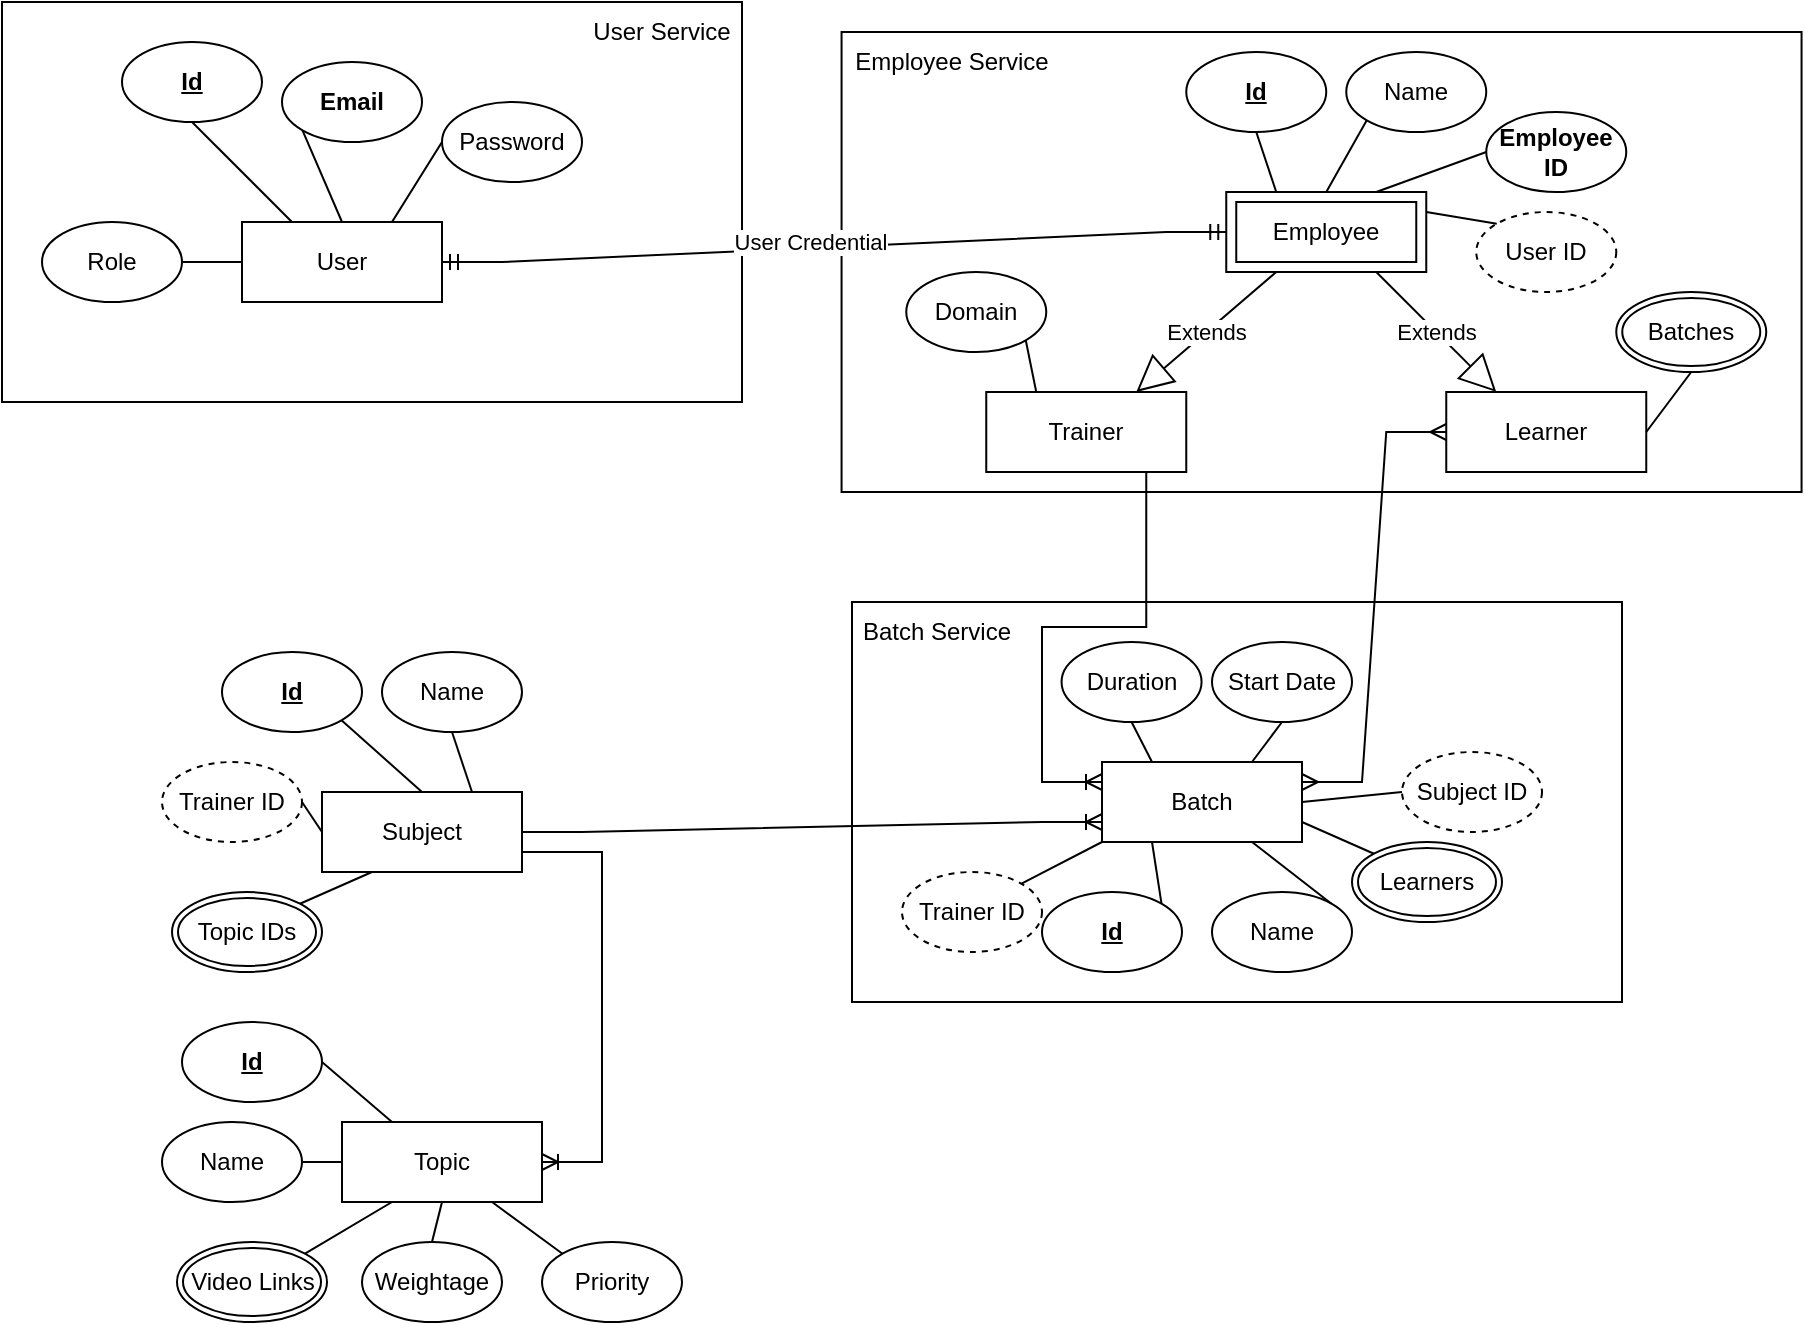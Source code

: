 <mxfile version="22.1.0" type="device">
  <diagram name="E-Learning" id="OIANr_8b8tr41d54KV40">
    <mxGraphModel dx="786" dy="459" grid="1" gridSize="10" guides="1" tooltips="1" connect="1" arrows="1" fold="1" page="1" pageScale="1" pageWidth="1100" pageHeight="850" math="0" shadow="0">
      <root>
        <mxCell id="0" />
        <mxCell id="1" parent="0" />
        <mxCell id="zx_b4zI5u3n16hg_3vCS-1" value="" style="rounded=0;whiteSpace=wrap;html=1;" vertex="1" parent="1">
          <mxGeometry x="465" y="340" width="385" height="200" as="geometry" />
        </mxCell>
        <mxCell id="I34lqknRAjShdTsjLINw-1" value="" style="rounded=0;whiteSpace=wrap;html=1;" parent="1" vertex="1">
          <mxGeometry x="459.78" y="55" width="480" height="230" as="geometry" />
        </mxCell>
        <mxCell id="QHEEn6cuKo9EkzluKdim-1" value="" style="rounded=0;whiteSpace=wrap;html=1;" parent="1" vertex="1">
          <mxGeometry x="40" y="40" width="370" height="200" as="geometry" />
        </mxCell>
        <mxCell id="Su-YMEVekgUXVJTX0emV-1" value="Employee" style="shape=ext;margin=3;double=1;whiteSpace=wrap;html=1;align=center;" parent="1" vertex="1">
          <mxGeometry x="652.13" y="135" width="100" height="40" as="geometry" />
        </mxCell>
        <mxCell id="Su-YMEVekgUXVJTX0emV-2" value="Trainer" style="whiteSpace=wrap;html=1;align=center;" parent="1" vertex="1">
          <mxGeometry x="532.13" y="235" width="100" height="40" as="geometry" />
        </mxCell>
        <mxCell id="Su-YMEVekgUXVJTX0emV-3" value="Learner" style="whiteSpace=wrap;html=1;align=center;" parent="1" vertex="1">
          <mxGeometry x="762.13" y="235" width="100" height="40" as="geometry" />
        </mxCell>
        <mxCell id="Su-YMEVekgUXVJTX0emV-4" value="&lt;b&gt;&lt;u&gt;Id&lt;/u&gt;&lt;/b&gt;" style="ellipse;whiteSpace=wrap;html=1;align=center;" parent="1" vertex="1">
          <mxGeometry x="632.13" y="65" width="70" height="40" as="geometry" />
        </mxCell>
        <mxCell id="Su-YMEVekgUXVJTX0emV-5" value="Name" style="ellipse;whiteSpace=wrap;html=1;align=center;" parent="1" vertex="1">
          <mxGeometry x="712.13" y="65" width="70" height="40" as="geometry" />
        </mxCell>
        <mxCell id="Su-YMEVekgUXVJTX0emV-6" value="&lt;b&gt;Employee ID&lt;/b&gt;" style="ellipse;whiteSpace=wrap;html=1;align=center;" parent="1" vertex="1">
          <mxGeometry x="782.13" y="95" width="70" height="40" as="geometry" />
        </mxCell>
        <mxCell id="Su-YMEVekgUXVJTX0emV-12" value="" style="endArrow=none;html=1;rounded=0;exitX=0.5;exitY=1;exitDx=0;exitDy=0;entryX=0.25;entryY=0;entryDx=0;entryDy=0;" parent="1" source="Su-YMEVekgUXVJTX0emV-4" target="Su-YMEVekgUXVJTX0emV-1" edge="1">
          <mxGeometry relative="1" as="geometry">
            <mxPoint x="617.13" y="119" as="sourcePoint" />
            <mxPoint x="662.13" y="145" as="targetPoint" />
          </mxGeometry>
        </mxCell>
        <mxCell id="Su-YMEVekgUXVJTX0emV-13" value="" style="endArrow=none;html=1;rounded=0;exitX=0;exitY=1;exitDx=0;exitDy=0;entryX=0.5;entryY=0;entryDx=0;entryDy=0;" parent="1" source="Su-YMEVekgUXVJTX0emV-5" target="Su-YMEVekgUXVJTX0emV-1" edge="1">
          <mxGeometry relative="1" as="geometry">
            <mxPoint x="677.13" y="115" as="sourcePoint" />
            <mxPoint x="687.13" y="145" as="targetPoint" />
          </mxGeometry>
        </mxCell>
        <mxCell id="Su-YMEVekgUXVJTX0emV-14" value="" style="endArrow=none;html=1;rounded=0;exitX=0;exitY=0.5;exitDx=0;exitDy=0;entryX=0.75;entryY=0;entryDx=0;entryDy=0;" parent="1" source="Su-YMEVekgUXVJTX0emV-6" target="Su-YMEVekgUXVJTX0emV-1" edge="1">
          <mxGeometry relative="1" as="geometry">
            <mxPoint x="732.13" y="109" as="sourcePoint" />
            <mxPoint x="712.13" y="145" as="targetPoint" />
          </mxGeometry>
        </mxCell>
        <mxCell id="Su-YMEVekgUXVJTX0emV-15" value="Extends" style="endArrow=block;endSize=16;endFill=0;html=1;rounded=0;exitX=0.25;exitY=1;exitDx=0;exitDy=0;entryX=0.75;entryY=0;entryDx=0;entryDy=0;" parent="1" source="Su-YMEVekgUXVJTX0emV-1" target="Su-YMEVekgUXVJTX0emV-2" edge="1">
          <mxGeometry width="160" relative="1" as="geometry">
            <mxPoint x="677.13" y="205" as="sourcePoint" />
            <mxPoint x="782.13" y="235" as="targetPoint" />
          </mxGeometry>
        </mxCell>
        <mxCell id="Su-YMEVekgUXVJTX0emV-16" value="Extends" style="endArrow=block;endSize=16;endFill=0;html=1;rounded=0;exitX=0.75;exitY=1;exitDx=0;exitDy=0;entryX=0.25;entryY=0;entryDx=0;entryDy=0;" parent="1" source="Su-YMEVekgUXVJTX0emV-1" target="Su-YMEVekgUXVJTX0emV-3" edge="1">
          <mxGeometry width="160" relative="1" as="geometry">
            <mxPoint x="687.13" y="185" as="sourcePoint" />
            <mxPoint x="617.13" y="245" as="targetPoint" />
          </mxGeometry>
        </mxCell>
        <mxCell id="Su-YMEVekgUXVJTX0emV-18" value="Domain" style="ellipse;whiteSpace=wrap;html=1;align=center;" parent="1" vertex="1">
          <mxGeometry x="492.13" y="175" width="70" height="40" as="geometry" />
        </mxCell>
        <mxCell id="Su-YMEVekgUXVJTX0emV-20" value="" style="endArrow=none;html=1;rounded=0;exitX=1;exitY=1;exitDx=0;exitDy=0;entryX=0.25;entryY=0;entryDx=0;entryDy=0;" parent="1" source="Su-YMEVekgUXVJTX0emV-18" target="Su-YMEVekgUXVJTX0emV-2" edge="1">
          <mxGeometry relative="1" as="geometry">
            <mxPoint x="522.13" y="225" as="sourcePoint" />
            <mxPoint x="542.13" y="245" as="targetPoint" />
          </mxGeometry>
        </mxCell>
        <mxCell id="Su-YMEVekgUXVJTX0emV-22" value="User ID" style="ellipse;whiteSpace=wrap;html=1;align=center;dashed=1;" parent="1" vertex="1">
          <mxGeometry x="777.13" y="145" width="70" height="40" as="geometry" />
        </mxCell>
        <mxCell id="Su-YMEVekgUXVJTX0emV-23" value="" style="endArrow=none;html=1;rounded=0;exitX=0;exitY=0;exitDx=0;exitDy=0;entryX=1;entryY=0.25;entryDx=0;entryDy=0;" parent="1" source="Su-YMEVekgUXVJTX0emV-22" target="Su-YMEVekgUXVJTX0emV-1" edge="1">
          <mxGeometry relative="1" as="geometry">
            <mxPoint x="792.13" y="125" as="sourcePoint" />
            <mxPoint x="737.13" y="145" as="targetPoint" />
          </mxGeometry>
        </mxCell>
        <mxCell id="Su-YMEVekgUXVJTX0emV-24" value="User" style="whiteSpace=wrap;html=1;align=center;" parent="1" vertex="1">
          <mxGeometry x="160" y="150" width="100" height="40" as="geometry" />
        </mxCell>
        <mxCell id="Su-YMEVekgUXVJTX0emV-25" value="&lt;b&gt;&lt;u&gt;Id&lt;/u&gt;&lt;/b&gt;" style="ellipse;whiteSpace=wrap;html=1;align=center;" parent="1" vertex="1">
          <mxGeometry x="100" y="60" width="70" height="40" as="geometry" />
        </mxCell>
        <mxCell id="Su-YMEVekgUXVJTX0emV-26" value="&lt;b&gt;Email&lt;/b&gt;" style="ellipse;whiteSpace=wrap;html=1;align=center;" parent="1" vertex="1">
          <mxGeometry x="180" y="70" width="70" height="40" as="geometry" />
        </mxCell>
        <mxCell id="Su-YMEVekgUXVJTX0emV-27" value="Password" style="ellipse;whiteSpace=wrap;html=1;align=center;" parent="1" vertex="1">
          <mxGeometry x="260" y="90" width="70" height="40" as="geometry" />
        </mxCell>
        <mxCell id="Su-YMEVekgUXVJTX0emV-29" value="Role" style="ellipse;whiteSpace=wrap;html=1;align=center;" parent="1" vertex="1">
          <mxGeometry x="60" y="150" width="70" height="40" as="geometry" />
        </mxCell>
        <mxCell id="Su-YMEVekgUXVJTX0emV-30" value="" style="endArrow=none;html=1;rounded=0;exitX=1;exitY=0.5;exitDx=0;exitDy=0;entryX=0;entryY=0.5;entryDx=0;entryDy=0;" parent="1" source="Su-YMEVekgUXVJTX0emV-29" target="Su-YMEVekgUXVJTX0emV-24" edge="1">
          <mxGeometry relative="1" as="geometry">
            <mxPoint x="405" y="220" as="sourcePoint" />
            <mxPoint x="415" y="250" as="targetPoint" />
          </mxGeometry>
        </mxCell>
        <mxCell id="Su-YMEVekgUXVJTX0emV-32" value="" style="endArrow=none;html=1;rounded=0;exitX=0.5;exitY=1;exitDx=0;exitDy=0;entryX=0.25;entryY=0;entryDx=0;entryDy=0;" parent="1" source="Su-YMEVekgUXVJTX0emV-25" target="Su-YMEVekgUXVJTX0emV-24" edge="1">
          <mxGeometry relative="1" as="geometry">
            <mxPoint x="120" y="130" as="sourcePoint" />
            <mxPoint x="170" y="170" as="targetPoint" />
          </mxGeometry>
        </mxCell>
        <mxCell id="Su-YMEVekgUXVJTX0emV-33" value="" style="endArrow=none;html=1;rounded=0;exitX=0;exitY=1;exitDx=0;exitDy=0;entryX=0.5;entryY=0;entryDx=0;entryDy=0;" parent="1" source="Su-YMEVekgUXVJTX0emV-26" target="Su-YMEVekgUXVJTX0emV-24" edge="1">
          <mxGeometry relative="1" as="geometry">
            <mxPoint x="145" y="110" as="sourcePoint" />
            <mxPoint x="195" y="160" as="targetPoint" />
          </mxGeometry>
        </mxCell>
        <mxCell id="Su-YMEVekgUXVJTX0emV-34" value="" style="endArrow=none;html=1;rounded=0;exitX=0;exitY=0.5;exitDx=0;exitDy=0;entryX=0.75;entryY=0;entryDx=0;entryDy=0;" parent="1" source="Su-YMEVekgUXVJTX0emV-27" target="Su-YMEVekgUXVJTX0emV-24" edge="1">
          <mxGeometry relative="1" as="geometry">
            <mxPoint x="200" y="114" as="sourcePoint" />
            <mxPoint x="220" y="160" as="targetPoint" />
          </mxGeometry>
        </mxCell>
        <mxCell id="Su-YMEVekgUXVJTX0emV-35" value="" style="edgeStyle=entityRelationEdgeStyle;fontSize=12;html=1;endArrow=ERmandOne;startArrow=ERmandOne;rounded=0;entryX=0;entryY=0.5;entryDx=0;entryDy=0;exitX=1;exitY=0.5;exitDx=0;exitDy=0;" parent="1" source="Su-YMEVekgUXVJTX0emV-24" target="Su-YMEVekgUXVJTX0emV-1" edge="1">
          <mxGeometry width="100" height="100" relative="1" as="geometry">
            <mxPoint x="350" y="220" as="sourcePoint" />
            <mxPoint x="450" y="120" as="targetPoint" />
          </mxGeometry>
        </mxCell>
        <mxCell id="Su-YMEVekgUXVJTX0emV-39" value="User Credential" style="edgeLabel;html=1;align=center;verticalAlign=middle;resizable=0;points=[];" parent="Su-YMEVekgUXVJTX0emV-35" vertex="1" connectable="0">
          <mxGeometry x="-0.061" y="3" relative="1" as="geometry">
            <mxPoint as="offset" />
          </mxGeometry>
        </mxCell>
        <mxCell id="Su-YMEVekgUXVJTX0emV-37" value="Batches" style="ellipse;shape=doubleEllipse;margin=3;whiteSpace=wrap;html=1;align=center;" parent="1" vertex="1">
          <mxGeometry x="847.13" y="185" width="75" height="40" as="geometry" />
        </mxCell>
        <mxCell id="Su-YMEVekgUXVJTX0emV-38" value="" style="endArrow=none;html=1;rounded=0;exitX=0.5;exitY=1;exitDx=0;exitDy=0;entryX=1;entryY=0.5;entryDx=0;entryDy=0;" parent="1" source="Su-YMEVekgUXVJTX0emV-37" target="Su-YMEVekgUXVJTX0emV-3" edge="1">
          <mxGeometry relative="1" as="geometry">
            <mxPoint x="798.13" y="161" as="sourcePoint" />
            <mxPoint x="762.13" y="155" as="targetPoint" />
          </mxGeometry>
        </mxCell>
        <mxCell id="Su-YMEVekgUXVJTX0emV-40" value="Batch" style="whiteSpace=wrap;html=1;align=center;" parent="1" vertex="1">
          <mxGeometry x="590" y="420" width="100" height="40" as="geometry" />
        </mxCell>
        <mxCell id="Su-YMEVekgUXVJTX0emV-41" value="&lt;b&gt;&lt;u&gt;Id&lt;/u&gt;&lt;/b&gt;" style="ellipse;whiteSpace=wrap;html=1;align=center;" parent="1" vertex="1">
          <mxGeometry x="560" y="485" width="70" height="40" as="geometry" />
        </mxCell>
        <mxCell id="Su-YMEVekgUXVJTX0emV-42" value="Name" style="ellipse;whiteSpace=wrap;html=1;align=center;" parent="1" vertex="1">
          <mxGeometry x="645" y="485" width="70" height="40" as="geometry" />
        </mxCell>
        <mxCell id="Su-YMEVekgUXVJTX0emV-43" value="Learners" style="ellipse;shape=doubleEllipse;margin=3;whiteSpace=wrap;html=1;align=center;" parent="1" vertex="1">
          <mxGeometry x="715" y="460" width="75" height="40" as="geometry" />
        </mxCell>
        <mxCell id="Su-YMEVekgUXVJTX0emV-44" value="" style="edgeStyle=entityRelationEdgeStyle;fontSize=12;html=1;endArrow=ERmany;startArrow=ERmany;rounded=0;entryX=0;entryY=0.5;entryDx=0;entryDy=0;exitX=1;exitY=0.25;exitDx=0;exitDy=0;" parent="1" source="Su-YMEVekgUXVJTX0emV-40" target="Su-YMEVekgUXVJTX0emV-3" edge="1">
          <mxGeometry width="100" height="100" relative="1" as="geometry">
            <mxPoint x="440" y="400" as="sourcePoint" />
            <mxPoint x="540" y="300" as="targetPoint" />
          </mxGeometry>
        </mxCell>
        <mxCell id="Su-YMEVekgUXVJTX0emV-45" value="" style="endArrow=none;html=1;rounded=0;exitX=0;exitY=0;exitDx=0;exitDy=0;entryX=1;entryY=0.75;entryDx=0;entryDy=0;" parent="1" source="Su-YMEVekgUXVJTX0emV-43" target="Su-YMEVekgUXVJTX0emV-40" edge="1">
          <mxGeometry relative="1" as="geometry">
            <mxPoint x="833" y="315" as="sourcePoint" />
            <mxPoint x="810" y="345" as="targetPoint" />
          </mxGeometry>
        </mxCell>
        <mxCell id="Su-YMEVekgUXVJTX0emV-46" value="" style="endArrow=none;html=1;rounded=0;exitX=1;exitY=0;exitDx=0;exitDy=0;entryX=0.75;entryY=1;entryDx=0;entryDy=0;" parent="1" source="Su-YMEVekgUXVJTX0emV-42" target="Su-YMEVekgUXVJTX0emV-40" edge="1">
          <mxGeometry relative="1" as="geometry">
            <mxPoint x="739" y="471" as="sourcePoint" />
            <mxPoint x="700" y="460" as="targetPoint" />
          </mxGeometry>
        </mxCell>
        <mxCell id="Su-YMEVekgUXVJTX0emV-47" value="" style="endArrow=none;html=1;rounded=0;exitX=1;exitY=0;exitDx=0;exitDy=0;entryX=0.25;entryY=1;entryDx=0;entryDy=0;" parent="1" source="Su-YMEVekgUXVJTX0emV-41" target="Su-YMEVekgUXVJTX0emV-40" edge="1">
          <mxGeometry relative="1" as="geometry">
            <mxPoint x="714" y="501" as="sourcePoint" />
            <mxPoint x="675" y="470" as="targetPoint" />
          </mxGeometry>
        </mxCell>
        <mxCell id="Su-YMEVekgUXVJTX0emV-48" value="Trainer ID" style="ellipse;whiteSpace=wrap;html=1;align=center;dashed=1;" parent="1" vertex="1">
          <mxGeometry x="490" y="475" width="70" height="40" as="geometry" />
        </mxCell>
        <mxCell id="Su-YMEVekgUXVJTX0emV-49" value="" style="endArrow=none;html=1;rounded=0;exitX=1;exitY=0;exitDx=0;exitDy=0;entryX=0;entryY=1;entryDx=0;entryDy=0;" parent="1" source="Su-YMEVekgUXVJTX0emV-48" target="Su-YMEVekgUXVJTX0emV-40" edge="1">
          <mxGeometry relative="1" as="geometry">
            <mxPoint x="629" y="501" as="sourcePoint" />
            <mxPoint x="625" y="470" as="targetPoint" />
          </mxGeometry>
        </mxCell>
        <mxCell id="Su-YMEVekgUXVJTX0emV-50" value="Subject" style="whiteSpace=wrap;html=1;align=center;" parent="1" vertex="1">
          <mxGeometry x="200" y="435" width="100" height="40" as="geometry" />
        </mxCell>
        <mxCell id="Su-YMEVekgUXVJTX0emV-52" value="&lt;b&gt;&lt;u&gt;Id&lt;/u&gt;&lt;/b&gt;" style="ellipse;whiteSpace=wrap;html=1;align=center;" parent="1" vertex="1">
          <mxGeometry x="150" y="365" width="70" height="40" as="geometry" />
        </mxCell>
        <mxCell id="Su-YMEVekgUXVJTX0emV-53" value="Name" style="ellipse;whiteSpace=wrap;html=1;align=center;" parent="1" vertex="1">
          <mxGeometry x="230" y="365" width="70" height="40" as="geometry" />
        </mxCell>
        <mxCell id="Su-YMEVekgUXVJTX0emV-54" value="Trainer ID" style="ellipse;whiteSpace=wrap;html=1;align=center;dashed=1;" parent="1" vertex="1">
          <mxGeometry x="120" y="420" width="70" height="40" as="geometry" />
        </mxCell>
        <mxCell id="Su-YMEVekgUXVJTX0emV-55" value="Topic IDs" style="ellipse;shape=doubleEllipse;margin=3;whiteSpace=wrap;html=1;align=center;" parent="1" vertex="1">
          <mxGeometry x="125" y="485" width="75" height="40" as="geometry" />
        </mxCell>
        <mxCell id="Su-YMEVekgUXVJTX0emV-56" value="Start Date" style="ellipse;whiteSpace=wrap;html=1;align=center;" parent="1" vertex="1">
          <mxGeometry x="645" y="360" width="70" height="40" as="geometry" />
        </mxCell>
        <mxCell id="Su-YMEVekgUXVJTX0emV-57" value="Duration" style="ellipse;whiteSpace=wrap;html=1;align=center;" parent="1" vertex="1">
          <mxGeometry x="569.78" y="360" width="70" height="40" as="geometry" />
        </mxCell>
        <mxCell id="Su-YMEVekgUXVJTX0emV-58" value="" style="endArrow=none;html=1;rounded=0;exitX=0.5;exitY=1;exitDx=0;exitDy=0;entryX=0.25;entryY=0;entryDx=0;entryDy=0;" parent="1" source="Su-YMEVekgUXVJTX0emV-57" target="Su-YMEVekgUXVJTX0emV-40" edge="1">
          <mxGeometry relative="1" as="geometry">
            <mxPoint x="559" y="491" as="sourcePoint" />
            <mxPoint x="600" y="470" as="targetPoint" />
          </mxGeometry>
        </mxCell>
        <mxCell id="Su-YMEVekgUXVJTX0emV-59" value="" style="endArrow=none;html=1;rounded=0;exitX=0.75;exitY=0;exitDx=0;exitDy=0;entryX=0.5;entryY=1;entryDx=0;entryDy=0;" parent="1" source="Su-YMEVekgUXVJTX0emV-40" target="Su-YMEVekgUXVJTX0emV-56" edge="1">
          <mxGeometry relative="1" as="geometry">
            <mxPoint x="569" y="501" as="sourcePoint" />
            <mxPoint x="610" y="480" as="targetPoint" />
          </mxGeometry>
        </mxCell>
        <mxCell id="Su-YMEVekgUXVJTX0emV-61" value="Subject ID" style="ellipse;whiteSpace=wrap;html=1;align=center;dashed=1;" parent="1" vertex="1">
          <mxGeometry x="740" y="415" width="70" height="40" as="geometry" />
        </mxCell>
        <mxCell id="Su-YMEVekgUXVJTX0emV-62" value="" style="endArrow=none;html=1;rounded=0;exitX=0;exitY=0.5;exitDx=0;exitDy=0;entryX=1;entryY=0.5;entryDx=0;entryDy=0;" parent="1" source="Su-YMEVekgUXVJTX0emV-61" target="Su-YMEVekgUXVJTX0emV-40" edge="1">
          <mxGeometry relative="1" as="geometry">
            <mxPoint x="560" y="415" as="sourcePoint" />
            <mxPoint x="600" y="430" as="targetPoint" />
          </mxGeometry>
        </mxCell>
        <mxCell id="Su-YMEVekgUXVJTX0emV-63" value="" style="endArrow=none;html=1;rounded=0;exitX=0.5;exitY=1;exitDx=0;exitDy=0;entryX=0.75;entryY=0;entryDx=0;entryDy=0;" parent="1" source="Su-YMEVekgUXVJTX0emV-53" target="Su-YMEVekgUXVJTX0emV-50" edge="1">
          <mxGeometry relative="1" as="geometry">
            <mxPoint x="500" y="425" as="sourcePoint" />
            <mxPoint x="540" y="440" as="targetPoint" />
          </mxGeometry>
        </mxCell>
        <mxCell id="Su-YMEVekgUXVJTX0emV-64" value="" style="endArrow=none;html=1;rounded=0;exitX=1;exitY=1;exitDx=0;exitDy=0;entryX=0.5;entryY=0;entryDx=0;entryDy=0;" parent="1" source="Su-YMEVekgUXVJTX0emV-52" target="Su-YMEVekgUXVJTX0emV-50" edge="1">
          <mxGeometry relative="1" as="geometry">
            <mxPoint x="275" y="415" as="sourcePoint" />
            <mxPoint x="285" y="445" as="targetPoint" />
          </mxGeometry>
        </mxCell>
        <mxCell id="Su-YMEVekgUXVJTX0emV-65" value="" style="endArrow=none;html=1;rounded=0;exitX=1;exitY=0.5;exitDx=0;exitDy=0;entryX=0;entryY=0.5;entryDx=0;entryDy=0;" parent="1" source="Su-YMEVekgUXVJTX0emV-54" target="Su-YMEVekgUXVJTX0emV-50" edge="1">
          <mxGeometry relative="1" as="geometry">
            <mxPoint x="219" y="409" as="sourcePoint" />
            <mxPoint x="260" y="445" as="targetPoint" />
          </mxGeometry>
        </mxCell>
        <mxCell id="Su-YMEVekgUXVJTX0emV-66" value="" style="endArrow=none;html=1;rounded=0;exitX=1;exitY=0;exitDx=0;exitDy=0;entryX=0.25;entryY=1;entryDx=0;entryDy=0;" parent="1" source="Su-YMEVekgUXVJTX0emV-55" target="Su-YMEVekgUXVJTX0emV-50" edge="1">
          <mxGeometry relative="1" as="geometry">
            <mxPoint x="200" y="450" as="sourcePoint" />
            <mxPoint x="210" y="465" as="targetPoint" />
          </mxGeometry>
        </mxCell>
        <mxCell id="Su-YMEVekgUXVJTX0emV-67" value="" style="edgeStyle=entityRelationEdgeStyle;fontSize=12;html=1;endArrow=ERoneToMany;rounded=0;exitX=1;exitY=0.5;exitDx=0;exitDy=0;entryX=0;entryY=0.75;entryDx=0;entryDy=0;" parent="1" source="Su-YMEVekgUXVJTX0emV-50" target="Su-YMEVekgUXVJTX0emV-40" edge="1">
          <mxGeometry width="100" height="100" relative="1" as="geometry">
            <mxPoint x="460" y="350" as="sourcePoint" />
            <mxPoint x="480" y="455" as="targetPoint" />
          </mxGeometry>
        </mxCell>
        <mxCell id="ZA2R68NSi6haRx9WB-m2-2" value="Topic" style="whiteSpace=wrap;html=1;align=center;" parent="1" vertex="1">
          <mxGeometry x="210" y="600" width="100" height="40" as="geometry" />
        </mxCell>
        <mxCell id="ZA2R68NSi6haRx9WB-m2-3" value="&lt;b&gt;&lt;u&gt;Id&lt;/u&gt;&lt;/b&gt;" style="ellipse;whiteSpace=wrap;html=1;align=center;" parent="1" vertex="1">
          <mxGeometry x="130" y="550" width="70" height="40" as="geometry" />
        </mxCell>
        <mxCell id="ZA2R68NSi6haRx9WB-m2-4" value="Name" style="ellipse;whiteSpace=wrap;html=1;align=center;" parent="1" vertex="1">
          <mxGeometry x="120" y="600" width="70" height="40" as="geometry" />
        </mxCell>
        <mxCell id="ZA2R68NSi6haRx9WB-m2-5" value="Video Links" style="ellipse;shape=doubleEllipse;margin=3;whiteSpace=wrap;html=1;align=center;" parent="1" vertex="1">
          <mxGeometry x="127.5" y="660" width="75" height="40" as="geometry" />
        </mxCell>
        <mxCell id="ZA2R68NSi6haRx9WB-m2-6" value="" style="endArrow=none;html=1;rounded=0;exitX=1;exitY=0.5;exitDx=0;exitDy=0;entryX=0.25;entryY=0;entryDx=0;entryDy=0;" parent="1" source="ZA2R68NSi6haRx9WB-m2-3" target="ZA2R68NSi6haRx9WB-m2-2" edge="1">
          <mxGeometry relative="1" as="geometry">
            <mxPoint x="275" y="415" as="sourcePoint" />
            <mxPoint x="285" y="445" as="targetPoint" />
          </mxGeometry>
        </mxCell>
        <mxCell id="ZA2R68NSi6haRx9WB-m2-7" value="" style="endArrow=none;html=1;rounded=0;exitX=1;exitY=0.5;exitDx=0;exitDy=0;entryX=0;entryY=0.5;entryDx=0;entryDy=0;" parent="1" source="ZA2R68NSi6haRx9WB-m2-4" target="ZA2R68NSi6haRx9WB-m2-2" edge="1">
          <mxGeometry relative="1" as="geometry">
            <mxPoint x="210" y="580" as="sourcePoint" />
            <mxPoint x="245" y="610" as="targetPoint" />
          </mxGeometry>
        </mxCell>
        <mxCell id="ZA2R68NSi6haRx9WB-m2-8" value="" style="endArrow=none;html=1;rounded=0;exitX=1;exitY=0;exitDx=0;exitDy=0;entryX=0.25;entryY=1;entryDx=0;entryDy=0;" parent="1" source="ZA2R68NSi6haRx9WB-m2-5" target="ZA2R68NSi6haRx9WB-m2-2" edge="1">
          <mxGeometry relative="1" as="geometry">
            <mxPoint x="190" y="616" as="sourcePoint" />
            <mxPoint x="220" y="630" as="targetPoint" />
          </mxGeometry>
        </mxCell>
        <mxCell id="ZA2R68NSi6haRx9WB-m2-9" value="Weightage" style="ellipse;whiteSpace=wrap;html=1;align=center;" parent="1" vertex="1">
          <mxGeometry x="220" y="660" width="70" height="40" as="geometry" />
        </mxCell>
        <mxCell id="ZA2R68NSi6haRx9WB-m2-10" value="Priority" style="ellipse;whiteSpace=wrap;html=1;align=center;" parent="1" vertex="1">
          <mxGeometry x="310" y="660" width="70" height="40" as="geometry" />
        </mxCell>
        <mxCell id="ZA2R68NSi6haRx9WB-m2-11" value="" style="endArrow=none;html=1;rounded=0;exitX=0.5;exitY=0;exitDx=0;exitDy=0;entryX=0.5;entryY=1;entryDx=0;entryDy=0;" parent="1" source="ZA2R68NSi6haRx9WB-m2-9" target="ZA2R68NSi6haRx9WB-m2-2" edge="1">
          <mxGeometry relative="1" as="geometry">
            <mxPoint x="201" y="676" as="sourcePoint" />
            <mxPoint x="245" y="650" as="targetPoint" />
          </mxGeometry>
        </mxCell>
        <mxCell id="ZA2R68NSi6haRx9WB-m2-12" value="" style="endArrow=none;html=1;rounded=0;exitX=0;exitY=0;exitDx=0;exitDy=0;entryX=0.75;entryY=1;entryDx=0;entryDy=0;" parent="1" source="ZA2R68NSi6haRx9WB-m2-10" target="ZA2R68NSi6haRx9WB-m2-2" edge="1">
          <mxGeometry relative="1" as="geometry">
            <mxPoint x="265" y="670" as="sourcePoint" />
            <mxPoint x="270" y="650" as="targetPoint" />
          </mxGeometry>
        </mxCell>
        <mxCell id="ZA2R68NSi6haRx9WB-m2-14" value="" style="edgeStyle=entityRelationEdgeStyle;fontSize=12;html=1;endArrow=ERoneToMany;rounded=0;exitX=1;exitY=0.75;exitDx=0;exitDy=0;" parent="1" source="Su-YMEVekgUXVJTX0emV-50" target="ZA2R68NSi6haRx9WB-m2-2" edge="1">
          <mxGeometry width="100" height="100" relative="1" as="geometry">
            <mxPoint x="310" y="465" as="sourcePoint" />
            <mxPoint x="480" y="465" as="targetPoint" />
          </mxGeometry>
        </mxCell>
        <mxCell id="QHEEn6cuKo9EkzluKdim-2" value="User Service" style="text;html=1;strokeColor=none;fillColor=none;align=center;verticalAlign=middle;whiteSpace=wrap;rounded=0;" parent="1" vertex="1">
          <mxGeometry x="330" y="40" width="80" height="30" as="geometry" />
        </mxCell>
        <mxCell id="I34lqknRAjShdTsjLINw-2" value="" style="edgeStyle=entityRelationEdgeStyle;fontSize=12;html=1;endArrow=ERoneToMany;rounded=0;exitX=0.5;exitY=1;exitDx=0;exitDy=0;entryX=0;entryY=0.25;entryDx=0;entryDy=0;" parent="1" source="Su-YMEVekgUXVJTX0emV-2" target="Su-YMEVekgUXVJTX0emV-40" edge="1">
          <mxGeometry width="100" height="100" relative="1" as="geometry">
            <mxPoint x="560" y="350" as="sourcePoint" />
            <mxPoint x="660" y="250" as="targetPoint" />
          </mxGeometry>
        </mxCell>
        <mxCell id="I34lqknRAjShdTsjLINw-4" value="Employee Service" style="text;html=1;strokeColor=none;fillColor=none;align=center;verticalAlign=middle;whiteSpace=wrap;rounded=0;" parent="1" vertex="1">
          <mxGeometry x="459.78" y="55" width="110" height="30" as="geometry" />
        </mxCell>
        <mxCell id="zx_b4zI5u3n16hg_3vCS-2" value="Batch Service" style="text;html=1;strokeColor=none;fillColor=none;align=center;verticalAlign=middle;whiteSpace=wrap;rounded=0;" vertex="1" parent="1">
          <mxGeometry x="465" y="340" width="85" height="30" as="geometry" />
        </mxCell>
      </root>
    </mxGraphModel>
  </diagram>
</mxfile>
